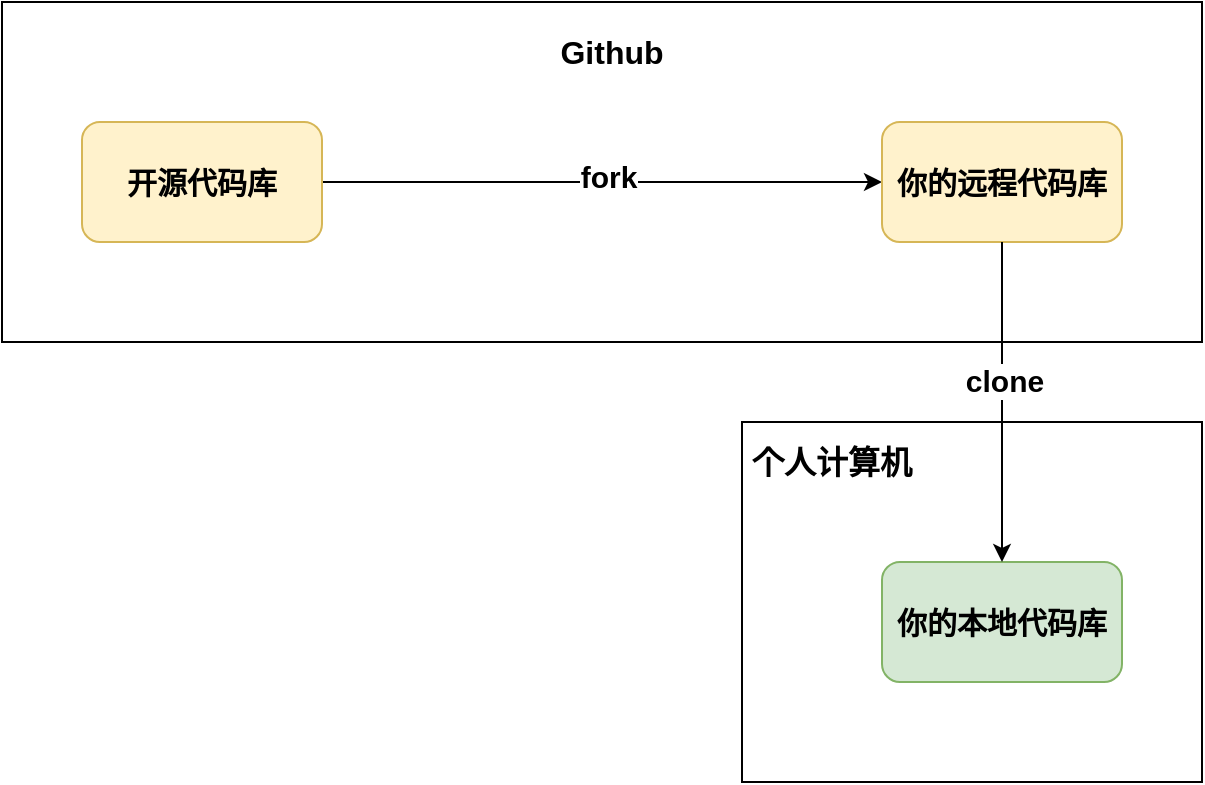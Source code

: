<mxfile version="21.8.0" type="github">
  <diagram name="第 1 页" id="yUYgse8BNOvUejErMFq_">
    <mxGraphModel dx="1420" dy="744" grid="1" gridSize="10" guides="1" tooltips="1" connect="1" arrows="1" fold="1" page="1" pageScale="1" pageWidth="827" pageHeight="1169" math="0" shadow="0">
      <root>
        <mxCell id="0" />
        <mxCell id="1" parent="0" />
        <mxCell id="o6DXtAT2TfRtDLdUKLML-1" value="" style="rounded=0;whiteSpace=wrap;html=1;" vertex="1" parent="1">
          <mxGeometry x="150" y="90" width="600" height="170" as="geometry" />
        </mxCell>
        <mxCell id="o6DXtAT2TfRtDLdUKLML-2" value="Github" style="text;html=1;strokeColor=none;fillColor=none;align=center;verticalAlign=middle;whiteSpace=wrap;rounded=0;fontStyle=1;fontSize=16;" vertex="1" parent="1">
          <mxGeometry x="425" y="100" width="60" height="30" as="geometry" />
        </mxCell>
        <mxCell id="o6DXtAT2TfRtDLdUKLML-5" style="edgeStyle=orthogonalEdgeStyle;rounded=0;orthogonalLoop=1;jettySize=auto;html=1;exitX=1;exitY=0.5;exitDx=0;exitDy=0;" edge="1" parent="1" source="o6DXtAT2TfRtDLdUKLML-3" target="o6DXtAT2TfRtDLdUKLML-4">
          <mxGeometry relative="1" as="geometry" />
        </mxCell>
        <mxCell id="o6DXtAT2TfRtDLdUKLML-6" value="&lt;span style=&quot;font-size: 15px;&quot;&gt;&lt;font style=&quot;font-size: 15px;&quot;&gt;fork&lt;/font&gt;&lt;/span&gt;" style="edgeLabel;html=1;align=center;verticalAlign=middle;resizable=0;points=[];fontSize=15;fontStyle=1" vertex="1" connectable="0" parent="o6DXtAT2TfRtDLdUKLML-5">
          <mxGeometry x="0.021" y="3" relative="1" as="geometry">
            <mxPoint as="offset" />
          </mxGeometry>
        </mxCell>
        <mxCell id="o6DXtAT2TfRtDLdUKLML-3" value="开源代码库" style="rounded=1;whiteSpace=wrap;html=1;fillColor=#fff2cc;strokeColor=#d6b656;fontStyle=1;fontSize=15;" vertex="1" parent="1">
          <mxGeometry x="190" y="150" width="120" height="60" as="geometry" />
        </mxCell>
        <mxCell id="o6DXtAT2TfRtDLdUKLML-4" value="你的远程代码库" style="rounded=1;whiteSpace=wrap;html=1;fillColor=#fff2cc;strokeColor=#d6b656;fontStyle=1;fontSize=15;" vertex="1" parent="1">
          <mxGeometry x="590" y="150" width="120" height="60" as="geometry" />
        </mxCell>
        <mxCell id="o6DXtAT2TfRtDLdUKLML-8" value="" style="rounded=0;whiteSpace=wrap;html=1;" vertex="1" parent="1">
          <mxGeometry x="520" y="300" width="230" height="180" as="geometry" />
        </mxCell>
        <mxCell id="o6DXtAT2TfRtDLdUKLML-7" value="你的本地代码库" style="rounded=1;whiteSpace=wrap;html=1;fillColor=#d5e8d4;strokeColor=#82b366;fontStyle=1;fontSize=15;" vertex="1" parent="1">
          <mxGeometry x="590" y="370" width="120" height="60" as="geometry" />
        </mxCell>
        <mxCell id="o6DXtAT2TfRtDLdUKLML-9" value="个人计算机" style="text;html=1;strokeColor=none;fillColor=none;align=center;verticalAlign=middle;whiteSpace=wrap;rounded=0;fontStyle=1;fontSize=16;" vertex="1" parent="1">
          <mxGeometry x="520" y="320" width="90" as="geometry" />
        </mxCell>
        <mxCell id="o6DXtAT2TfRtDLdUKLML-10" style="edgeStyle=orthogonalEdgeStyle;rounded=0;orthogonalLoop=1;jettySize=auto;html=1;exitX=0.5;exitY=1;exitDx=0;exitDy=0;entryX=0.5;entryY=0;entryDx=0;entryDy=0;" edge="1" parent="1" source="o6DXtAT2TfRtDLdUKLML-4" target="o6DXtAT2TfRtDLdUKLML-7">
          <mxGeometry relative="1" as="geometry" />
        </mxCell>
        <mxCell id="o6DXtAT2TfRtDLdUKLML-11" value="&lt;b&gt;&lt;font style=&quot;font-size: 15px;&quot;&gt;clone&lt;/font&gt;&lt;/b&gt;" style="edgeLabel;html=1;align=center;verticalAlign=middle;resizable=0;points=[];" vertex="1" connectable="0" parent="o6DXtAT2TfRtDLdUKLML-10">
          <mxGeometry x="-0.138" y="1" relative="1" as="geometry">
            <mxPoint as="offset" />
          </mxGeometry>
        </mxCell>
      </root>
    </mxGraphModel>
  </diagram>
</mxfile>
